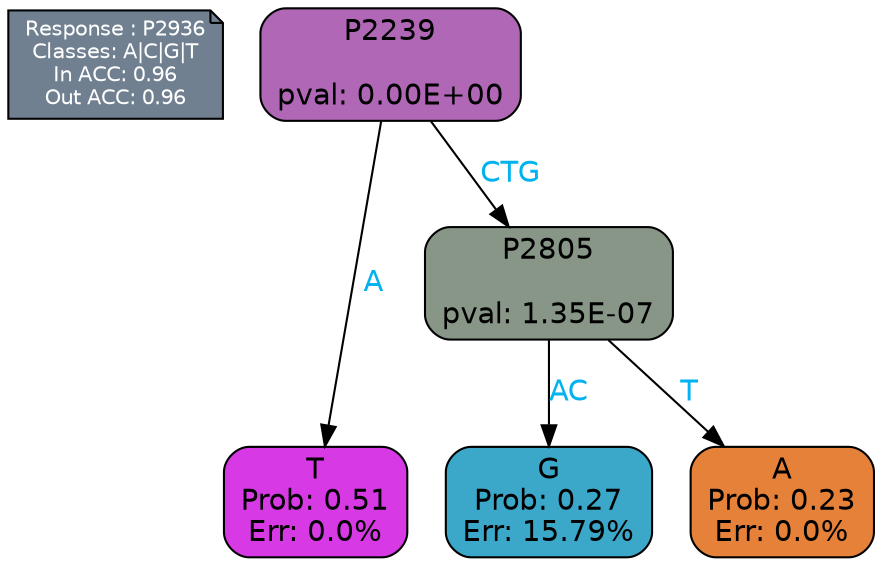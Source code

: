 digraph Tree {
node [shape=box, style="filled, rounded", color="black", fontname=helvetica] ;
graph [ranksep=equally, splines=polylines, bgcolor=transparent, dpi=600] ;
edge [fontname=helvetica] ;
LEGEND [label="Response : P2936
Classes: A|C|G|T
In ACC: 0.96
Out ACC: 0.96
",shape=note,align=left,style=filled,fillcolor="slategray",fontcolor="white",fontsize=10];1 [label="P2239

pval: 0.00E+00", fillcolor="#b067b6"] ;
2 [label="T
Prob: 0.51
Err: 0.0%", fillcolor="#d739e5"] ;
3 [label="P2805

pval: 1.35E-07", fillcolor="#889687"] ;
4 [label="G
Prob: 0.27
Err: 15.79%", fillcolor="#3ba8c9"] ;
5 [label="A
Prob: 0.23
Err: 0.0%", fillcolor="#e58139"] ;
1 -> 2 [label="A",fontcolor=deepskyblue2] ;
1 -> 3 [label="CTG",fontcolor=deepskyblue2] ;
3 -> 4 [label="AC",fontcolor=deepskyblue2] ;
3 -> 5 [label="T",fontcolor=deepskyblue2] ;
{rank = same; 2;4;5;}{rank = same; LEGEND;1;}}